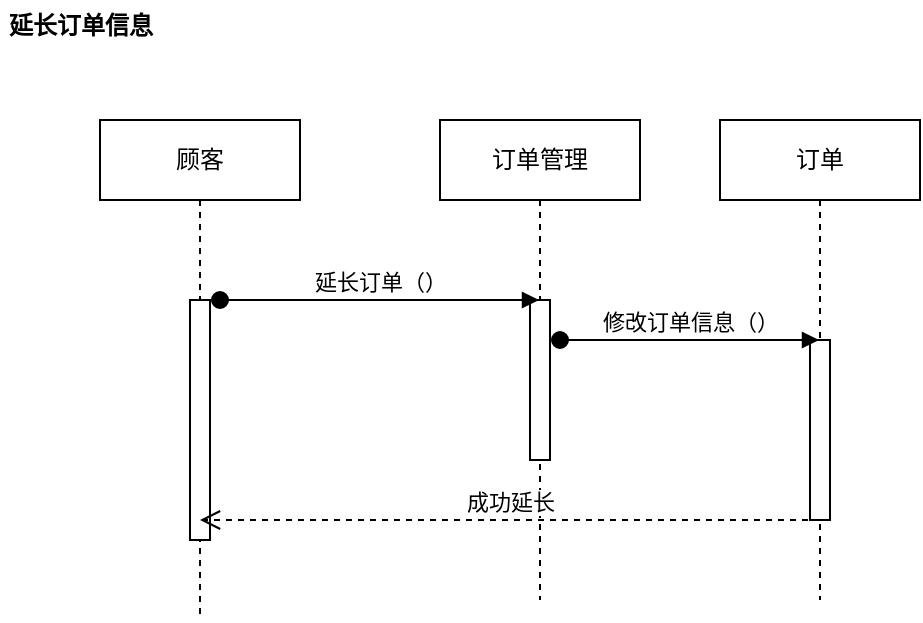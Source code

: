 <mxfile version="22.1.3" type="device">
  <diagram name="第 1 页" id="9-hBOqJ6G8mmQ0-0xu4L">
    <mxGraphModel dx="1339" dy="793" grid="1" gridSize="10" guides="1" tooltips="1" connect="1" arrows="1" fold="1" page="1" pageScale="1" pageWidth="827" pageHeight="1169" background="#ffffff" math="0" shadow="0">
      <root>
        <mxCell id="0" />
        <mxCell id="1" parent="0" />
        <mxCell id="WPZpr_pJWWuWAgUwoGlk-1" value="顾客" style="shape=umlLifeline;perimeter=lifelinePerimeter;whiteSpace=wrap;html=1;container=1;dropTarget=0;collapsible=0;recursiveResize=0;outlineConnect=0;portConstraint=eastwest;newEdgeStyle={&quot;curved&quot;:0,&quot;rounded&quot;:0};" vertex="1" parent="1">
          <mxGeometry x="150" y="240" width="100" height="250" as="geometry" />
        </mxCell>
        <mxCell id="WPZpr_pJWWuWAgUwoGlk-2" value="" style="html=1;points=[[0,0,0,0,5],[0,1,0,0,-5],[1,0,0,0,5],[1,1,0,0,-5]];perimeter=orthogonalPerimeter;outlineConnect=0;targetShapes=umlLifeline;portConstraint=eastwest;newEdgeStyle={&quot;curved&quot;:0,&quot;rounded&quot;:0};" vertex="1" parent="WPZpr_pJWWuWAgUwoGlk-1">
          <mxGeometry x="45" y="90" width="10" height="120" as="geometry" />
        </mxCell>
        <mxCell id="WPZpr_pJWWuWAgUwoGlk-3" value="订单管理" style="shape=umlLifeline;perimeter=lifelinePerimeter;whiteSpace=wrap;html=1;container=1;dropTarget=0;collapsible=0;recursiveResize=0;outlineConnect=0;portConstraint=eastwest;newEdgeStyle={&quot;curved&quot;:0,&quot;rounded&quot;:0};" vertex="1" parent="1">
          <mxGeometry x="320" y="240" width="100" height="240" as="geometry" />
        </mxCell>
        <mxCell id="WPZpr_pJWWuWAgUwoGlk-4" value="" style="html=1;points=[[0,0,0,0,5],[0,1,0,0,-5],[1,0,0,0,5],[1,1,0,0,-5]];perimeter=orthogonalPerimeter;outlineConnect=0;targetShapes=umlLifeline;portConstraint=eastwest;newEdgeStyle={&quot;curved&quot;:0,&quot;rounded&quot;:0};" vertex="1" parent="WPZpr_pJWWuWAgUwoGlk-3">
          <mxGeometry x="45" y="90" width="10" height="80" as="geometry" />
        </mxCell>
        <mxCell id="WPZpr_pJWWuWAgUwoGlk-5" value="延长订单（）" style="html=1;verticalAlign=bottom;startArrow=oval;startFill=1;endArrow=block;startSize=8;curved=0;rounded=0;" edge="1" parent="1" target="WPZpr_pJWWuWAgUwoGlk-3">
          <mxGeometry width="60" relative="1" as="geometry">
            <mxPoint x="210" y="330" as="sourcePoint" />
            <mxPoint x="270" y="330" as="targetPoint" />
          </mxGeometry>
        </mxCell>
        <mxCell id="WPZpr_pJWWuWAgUwoGlk-7" value="订单" style="shape=umlLifeline;perimeter=lifelinePerimeter;whiteSpace=wrap;html=1;container=1;dropTarget=0;collapsible=0;recursiveResize=0;outlineConnect=0;portConstraint=eastwest;newEdgeStyle={&quot;curved&quot;:0,&quot;rounded&quot;:0};" vertex="1" parent="1">
          <mxGeometry x="460" y="240" width="100" height="240" as="geometry" />
        </mxCell>
        <mxCell id="WPZpr_pJWWuWAgUwoGlk-9" value="" style="html=1;points=[[0,0,0,0,5],[0,1,0,0,-5],[1,0,0,0,5],[1,1,0,0,-5]];perimeter=orthogonalPerimeter;outlineConnect=0;targetShapes=umlLifeline;portConstraint=eastwest;newEdgeStyle={&quot;curved&quot;:0,&quot;rounded&quot;:0};" vertex="1" parent="WPZpr_pJWWuWAgUwoGlk-7">
          <mxGeometry x="45" y="110" width="10" height="90" as="geometry" />
        </mxCell>
        <mxCell id="WPZpr_pJWWuWAgUwoGlk-8" value="修改订单信息（）" style="html=1;verticalAlign=bottom;startArrow=oval;startFill=1;endArrow=block;startSize=8;curved=0;rounded=0;" edge="1" parent="1" target="WPZpr_pJWWuWAgUwoGlk-7">
          <mxGeometry width="60" relative="1" as="geometry">
            <mxPoint x="380" y="350" as="sourcePoint" />
            <mxPoint x="440" y="350" as="targetPoint" />
          </mxGeometry>
        </mxCell>
        <mxCell id="WPZpr_pJWWuWAgUwoGlk-11" value="成功延长" style="html=1;verticalAlign=bottom;endArrow=open;dashed=1;endSize=8;curved=0;rounded=0;" edge="1" parent="1" target="WPZpr_pJWWuWAgUwoGlk-1">
          <mxGeometry relative="1" as="geometry">
            <mxPoint x="510" y="440" as="sourcePoint" />
            <mxPoint x="430" y="440" as="targetPoint" />
          </mxGeometry>
        </mxCell>
        <mxCell id="WPZpr_pJWWuWAgUwoGlk-12" value="延长订单信息" style="text;align=center;fontStyle=1;verticalAlign=middle;spacingLeft=3;spacingRight=3;strokeColor=none;rotatable=0;points=[[0,0.5],[1,0.5]];portConstraint=eastwest;html=1;" vertex="1" parent="1">
          <mxGeometry x="100" y="180" width="80" height="26" as="geometry" />
        </mxCell>
      </root>
    </mxGraphModel>
  </diagram>
</mxfile>

